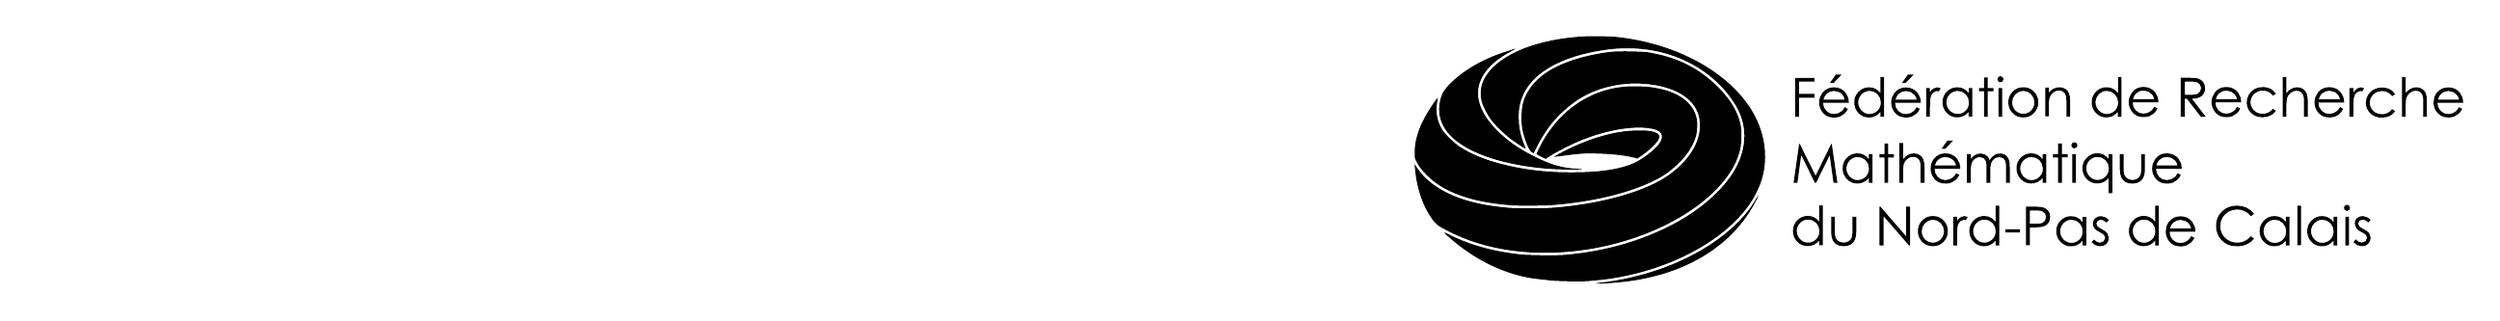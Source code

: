 % auteur du logo : Mathias Rousset
% version tikz : Kroum Tzanev (à partir du PDF)
% date : 14 décembre 2015
\usetikzlibrary{svg.path}

\begin{tikzpicture}[x=1pt,y=1pt,yscale=-1,line cap=round,line join=round]
  % logo size 400x100 (rapport 4:1)
  \path (0,0) rectangle +(400,100);
  % Logo
  \begin{scope}[black]
    \fill svg{M 40.7 8.41 C 40.44 8.48 38.88 9 37.23 9.52 C 29.49 12.05 22.76 15.82 17.81 20.43 C 15.33 22.76 14.05 24.45 13.49 26.23 C 10.98 34.22 14.61 40.98 24.07 45.95 C 32.85 50.58 46.81 53.46 60.99 53.55 C 66.43 53.59 67.74 53.51 64.79 53.32 C 58.42 52.93 54.47 51.75 47.53 48.2 C 42.22 45.5 38.11 42.59 34.55 39.02 C 28.34 32.84 26.03 26.59 27.91 21.01 C 29.39 16.59 33.34 12.61 39.6 9.27 C 41.49 8.27 41.73 8.07 40.7 8.41 Z};
    \fill svg{M 66.3 3.69 C 51.51 4.65 39.26 8.9 32.81 15.32 C 30.84 17.3 29.58 19.24 28.83 21.4 C 28.2 23.26 28.11 25.97 28.63 27.94 C 29.08 29.72 30.82 33.08 32.23 34.95 C 33.86 37.1 37.48 40.58 39.94 42.39 C 41.76 43.69 44.92 45.76 45.14 45.76 C 45.2 45.76 44.96 45.13 44.66 44.4 C 43.17 40.73 42.52 37.55 42.53 33.82 C 42.53 30.9 42.79 29.42 43.63 26.97 C 46.88 17.64 58.04 11.11 74.92 8.69 C 90.08 6.51 104.38 10.27 115.04 19.18 C 119.58 22.97 123.75 28.39 125.53 32.79 C 126.81 35.93 127.37 39.78 127.01 43.06 C 126.29 49.88 123.08 55.89 116.82 62.17 C 110.25 68.77 101.73 74.09 90.95 78.38 C 81.14 82.27 70.7 84.63 59.28 85.57 C 56.06 85.83 45.86 85.68 42.69 85.31 C 32.83 84.2 24.17 81.78 16.6 78 C 13.89 76.63 13.93 76.74 17.09 79.5 C 27.1 88.16 39.05 93.61 50.46 94.68 C 51.62 94.8 52.76 94.91 53.03 94.97 C 55.34 95.39 65.55 95.63 68.7 95.35 C 72.83 94.98 74.46 94.8 76.73 94.48 C 99.61 91.07 120.11 79.97 129.53 65.86 C 130.89 63.81 132.67 60.2 133.4 58 C 135.96 50.26 135.18 41.58 131.22 33.82 C 123.26 18.16 102.67 6.32 79.09 3.85 C 76.59 3.59 69.29 3.5 66.3 3.69 Z};
    \fill svg{M 77.94 9.36 C 73.31 9.77 67.41 11 62.9 12.5 C 53.9 15.5 48.17 19.77 45.33 25.56 C 44.08 28.15 43.7 29.77 43.6 33.25 C 43.48 36.7 43.85 39.13 44.99 42.39 C 45.99 45.27 46.78 46.75 47.54 47.1 L 48.17 47.39 L 49.44 44.83 C 50.83 42.05 53.03 38.61 54.97 36.17 C 57.75 32.75 62.03 29 65.63 26.81 C 72.67 22.58 81.69 20.63 90.47 21.49 C 103.17 22.72 110.48 28.37 110.48 36.98 C 110.48 43.34 106.5 49.9 99.44 55.14 C 90.7 61.66 73.59 66.54 54.54 67.92 C 51.67 68.14 41.73 68.14 39.18 67.92 C 27.14 66.94 18.37 64.39 11.78 60.02 C 8.54 57.86 6.53 55.93 4.49 52.97 L 3.51 51.54 L 3.64 52.97 C 4.26 60.11 6.31 66.44 9.53 71.26 C 11.49 74.18 11.99 74.56 16.99 77.06 C 30.08 83.57 46.12 86.01 63.42 84.15 C 84.48 81.88 104.73 73.07 116.47 61.1 C 121.21 56.24 124.08 51.58 125.41 46.53 C 126.04 44.07 126.22 39.63 125.76 37.17 C 124.84 32.24 122.11 27.57 117.25 22.67 C 111.35 16.69 104.22 12.66 95.88 10.61 C 94.36 10.25 92.24 9.79 91.14 9.64 C 88.82 9.28 80.63 9.1 77.94 9.36 Z};
    \fill svg{M 82.42 22.48 C 70.17 23.49 59.28 30.4 52.38 41.59 C 51.22 43.42 49.23 47.35 49.23 47.75 C 49.23 47.86 50 48.32 50.95 48.76 L 52.68 49.55 L 53.28 49.1 C 55.07 47.77 61.18 44.59 65.09 42.94 C 73.53 39.42 82.36 37.53 89.15 37.87 C 95.2 38.17 97.24 39.73 95.79 42.91 C 94.58 45.5 88.52 50.2 84.54 51.64 C 79.14 53.61 72.96 54.48 63.75 54.59 C 53.94 54.7 45.54 53.8 37.2 51.74 C 30.08 50 24.7 47.81 20.25 44.89 C 18.28 43.59 14.71 40.07 13.8 38.52 C 11.92 35.3 11.3 31.77 11.98 28.2 C 12.13 27.4 12.22 26.71 12.18 26.67 C 12.17 26.64 11.65 27.28 11.08 28.07 C 6 35.16 3.54 41.4 3.54 47.14 C 3.54 49.21 3.56 49.36 4.13 50.43 C 5.23 52.49 6.23 53.8 8.27 55.82 C 14.65 62.2 25.29 65.94 40.13 66.97 C 43.04 67.19 52.87 67.09 55.97 66.82 C 69.77 65.61 81.76 62.86 91.14 58.73 C 95.79 56.68 98.86 54.65 102.2 51.45 C 104.71 49.02 106.38 46.86 107.62 44.35 C 109.04 41.5 109.42 39.91 109.42 37.04 C 109.42 34.95 109.37 34.5 108.91 33.18 C 106.9 27.41 100.96 23.77 91.67 22.63 C 89.42 22.36 84.82 22.29 82.42 22.48 Z};
    \fill svg{M 85.01 38.97 C 77.65 39.42 69.03 41.93 60.72 46.08 C 57.61 47.62 55.83 48.62 55.92 48.73 C 55.98 48.77 57.29 48.64 58.83 48.43 C 65.02 47.58 67.34 47.41 71.51 47.54 C 77.41 47.7 82.23 48.2 85.41 49.02 L 86.99 49.42 L 88.91 48.11 C 91.48 46.38 94.55 43.35 95.02 42.08 C 95.35 41.26 95.35 41.11 95.09 40.68 C 94.29 39.21 90.8 38.63 85.01 38.97 Z};
    \fill svg{M 131.31 64.89 C 124.37 76.69 108.9 87.13 90.38 92.49 C 84.67 94.14 78.96 95.3 74.16 95.83 C 68.66 96.43 72.49 96.49 79.24 95.91 C 101.95 93.97 119.88 84.29 129.49 68.74 C 130.54 67.05 132.55 63.21 132.43 63.11 C 132.4 63.09 131.9 63.89 131.31 64.89 Z};
  \end{scope}

  % Texte
  \begin{scope}[black]
    % Fédératoin de Recherche Mathématique
    \fill svg{M 188.42 17.95 L 186.27 20.99 H 187.62 L 190.54 17.95 H 188.42 M 161.42 17.95 L 159.26 20.99 H 160.64 L 163.54 17.95 H 161.42 M 222.28 18.9 C 222.06 19.13 221.96 19.39 221.96 19.71 C 221.96 20.01 222.06 20.28 222.28 20.51 C 222.51 20.73 222.78 20.85 223.08 20.85 C 223.4 20.85 223.66 20.73 223.89 20.51 C 224.1 20.28 224.22 20.01 224.22 19.71 C 224.22 19.39 224.1 19.13 223.88 18.9 C 223.65 18.67 223.38 18.56 223.07 18.56 S 222.49 18.67 222.27 18.9 M 373.59 18.84 V 33.73 H 374.97 V 29.78 C 374.97 28.37 375.03 27.4 375.16 26.86 C 375.36 26.06 375.79 25.37 376.46 24.82 C 377.12 24.26 377.88 24 378.71 24 C 379.44 24 380.03 24.17 380.48 24.54 C 380.94 24.91 381.24 25.44 381.42 26.14 C 381.51 26.56 381.56 27.38 381.56 28.62 V 33.75 H 382.93 V 28.22 C 382.93 26.75 382.78 25.68 382.49 24.98 C 382.19 24.3 381.73 23.75 381.11 23.34 C 380.48 22.93 379.77 22.73 378.96 22.73 C 378.18 22.73 377.46 22.92 376.78 23.29 C 376.11 23.65 375.49 24.2 374.93 24.94 V 18.84 H 373.54 M 328.88 18.84 V 33.73 H 330.26 V 29.78 C 330.26 28.37 330.32 27.4 330.46 26.86 C 330.66 26.06 331.11 25.37 331.76 24.82 C 332.42 24.26 333.17 24 334 24 C 334.74 24 335.32 24.17 335.77 24.54 S 336.53 25.44 336.71 26.14 C 336.81 26.56 336.86 27.38 336.86 28.62 V 33.75 H 338.25 V 28.22 C 338.25 26.75 338.1 25.68 337.81 24.98 C 337.5 24.3 337.05 23.75 336.43 23.34 C 335.8 22.93 335.09 22.73 334.28 22.73 C 333.5 22.73 332.78 22.92 332.11 23.29 C 331.44 23.65 330.82 24.2 330.26 24.94 V 18.84 H 328.88 M 267.13 18.84 V 24.96 C 266.59 24.21 265.96 23.64 265.25 23.27 C 264.53 22.9 263.73 22.71 262.85 22.71 C 261.32 22.71 260 23.26 258.92 24.36 C 257.83 25.46 257.29 26.78 257.29 28.33 C 257.29 29.91 257.83 31.25 258.9 32.35 C 259.98 33.46 261.28 34.01 262.8 34.01 C 263.66 34.01 264.44 33.83 265.16 33.48 C 265.88 33.12 266.53 32.59 267.11 31.9 V 33.74 H 268.47 V 18.84 H 267.11 M 260.84 32.15 C 260.18 31.77 259.66 31.23 259.27 30.54 C 258.88 29.86 258.69 29.13 258.69 28.38 C 258.69 27.62 258.88 26.9 259.27 26.22 C 259.65 25.54 260.17 25.01 260.83 24.63 C 261.47 24.25 262.18 24.06 262.95 24.06 C 264.15 24.06 265.15 24.48 265.97 25.31 C 266.79 26.14 267.2 27.18 267.2 28.43 C 267.2 29.25 267.02 29.99 266.65 30.64 C 266.29 31.29 265.77 31.82 265.09 32.2 C 264.4 32.58 263.69 32.77 262.92 32.77 C 262.18 32.77 261.47 32.58 260.83 32.2 M 178.14 18.85 V 24.98 C 177.6 24.24 176.97 23.67 176.26 23.3 C 175.54 22.93 174.74 22.74 173.86 22.74 C 172.33 22.74 171.01 23.29 169.93 24.39 C 168.84 25.49 168.3 26.81 168.3 28.36 C 168.3 29.94 168.83 31.29 169.91 32.39 C 170.99 33.5 172.29 34.04 173.81 34.04 C 174.65 34.04 175.45 33.87 176.17 33.51 C 176.89 33.16 177.54 32.63 178.12 31.93 V 33.78 H 179.48 V 18.84 H 178.12 M 171.9 32.15 C 171.24 31.77 170.72 31.23 170.33 30.54 C 169.94 29.86 169.75 29.13 169.75 28.38 C 169.75 27.62 169.94 26.9 170.33 26.22 C 170.71 25.54 171.24 25.01 171.89 24.63 C 172.54 24.25 173.25 24.06 174.02 24.06 C 175.21 24.06 176.22 24.48 177.04 25.31 C 177.85 26.14 178.27 27.18 178.27 28.43 C 178.27 29.25 178.08 29.99 177.71 30.64 C 177.35 31.29 176.83 31.82 176.15 32.2 C 175.48 32.58 174.76 32.77 174 32.77 C 173.25 32.77 172.54 32.58 171.89 32.2 M 216.9 19.04 V 23.01 H 215.02 V 24.21 H 216.9 V 33.75 H 218.28 V 24.2 H 220.46 V 23 H 218.28 V 19 H 216.9 M 290.7 19.22 V 33.74 H 292.15 V 26.99 H 292.97 L 298.19 33.73 H 299.99 L 294.77 26.99 C 295.98 26.98 296.94 26.83 297.62 26.51 C 298.3 26.21 298.85 25.75 299.21 25.15 C 299.58 24.54 299.77 23.84 299.77 23.05 C 299.77 22.1 299.49 21.29 298.96 20.65 C 298.42 20 297.71 19.57 296.85 19.37 C 296.28 19.23 295.18 19.17 293.58 19.17 H 290.72 M 292.17 25.52 V 20.59 H 294.74 C 295.74 20.59 296.45 20.67 296.88 20.85 C 297.31 21.01 297.65 21.3 297.91 21.69 C 298.18 22.09 298.3 22.53 298.3 23.02 S 298.18 23.97 297.91 24.37 C 297.65 24.78 297.29 25.07 296.83 25.26 C 296.36 25.45 295.64 25.54 294.68 25.54 L 292.17 25.52 M 146.11 19.19 V 33.73 H 147.57 V 26.6 H 153.39 V 25.17 H 147.57 V 20.62 H 153.39 V 19.2 H 146.11 M 386.66 24.74 C 385.83 25.82 385.41 27.03 385.41 28.39 C 385.41 29.85 385.9 31.15 386.89 32.29 C 387.89 33.44 389.25 34.02 391 34.02 C 391.79 34.02 392.5 33.91 393.13 33.67 C 393.75 33.42 394.32 33.07 394.82 32.62 C 395.32 32.16 395.76 31.55 396.14 30.81 L 394.98 30.2 C 394.56 30.91 394.16 31.42 393.8 31.73 C 393.44 32.05 393 32.3 392.48 32.5 C 391.97 32.69 391.43 32.78 390.88 32.78 C 389.75 32.78 388.8 32.39 388.03 31.59 C 387.26 30.8 386.85 29.77 386.83 28.52 H 396.5 C 396.48 27.05 396.09 25.83 395.31 24.85 C 394.22 23.46 392.76 22.77 390.92 22.77 C 389.15 22.77 387.72 23.45 386.66 24.8 M 388.23 25.11 C 388.99 24.44 389.9 24.1 390.96 24.1 C 391.61 24.1 392.21 24.24 392.79 24.5 C 393.37 24.78 393.84 25.13 394.2 25.58 C 394.55 26.02 394.82 26.61 395.01 27.34 H 387 C 387.29 26.36 387.71 25.63 388.26 25.13 M 362.99 23.54 C 362.08 24.05 361.36 24.74 360.84 25.64 C 360.32 26.52 360.05 27.5 360.05 28.53 C 360.05 30.08 360.62 31.4 361.74 32.48 C 362.85 33.55 364.26 34.09 365.97 34.09 C 367.07 34.09 368.06 33.88 368.93 33.46 C 369.79 33.03 370.47 32.44 370.99 31.67 L 369.89 30.95 C 368.89 32.21 367.6 32.83 366.02 32.83 C 365.16 32.83 364.39 32.64 363.69 32.26 C 363 31.88 362.46 31.35 362.05 30.66 C 361.66 29.97 361.46 29.23 361.46 28.44 C 361.46 27.24 361.89 26.22 362.76 25.39 C 363.62 24.54 364.71 24.12 366.02 24.12 C 367.66 24.12 368.95 24.75 369.9 26 L 371 25.32 C 370.68 24.79 370.29 24.35 369.83 24 C 369.37 23.65 368.81 23.36 368.14 23.15 C 367.49 22.93 366.8 22.82 366.08 22.82 C 364.96 22.82 363.93 23.07 363.02 23.58 M 356.72 23.29 C 356.25 23.59 355.81 24.06 355.38 24.68 V 23.01 H 353.92 V 33.75 H 355.34 V 30.11 C 355.34 28.25 355.43 27.02 355.59 26.4 C 355.82 25.6 356.15 25.02 356.58 24.64 C 357.01 24.26 357.45 24.07 357.92 24.07 C 358.11 24.07 358.36 24.13 358.65 24.26 L 359.37 23.1 C 358.94 22.86 358.54 22.74 358.15 22.74 C 357.64 22.74 357.16 22.9 356.69 23.2 M 342.05 24.77 C 341.22 25.83 340.8 27.04 340.8 28.41 C 340.8 29.85 341.3 31.15 342.28 32.3 C 343.28 33.45 344.65 34.02 346.4 34.02 C 347.19 34.02 347.89 33.89 348.53 33.65 C 349.15 33.41 349.7 33.06 350.21 32.59 S 351.14 31.52 351.53 30.77 L 350.37 30.15 C 349.95 30.85 349.55 31.36 349.2 31.68 C 348.83 32 348.39 32.25 347.87 32.44 C 347.36 32.62 346.82 32.72 346.28 32.72 C 345.15 32.72 344.19 32.33 343.43 31.52 C 342.66 30.71 342.26 29.7 342.23 28.44 H 351.9 C 351.89 26.98 351.48 25.75 350.71 24.77 C 349.61 23.38 348.16 22.68 346.33 22.68 C 344.54 22.68 343.13 23.36 342.07 24.72 M 343.62 25.02 C 344.37 24.34 345.28 24 346.34 24 C 346.97 24 347.58 24.12 348.16 24.4 C 348.74 24.66 349.21 25.02 349.56 25.46 C 349.92 25.9 350.18 26.49 350.37 27.23 H 342.36 C 342.64 26.25 343.05 25.5 343.61 25.01 M 318.33 23.41 C 317.42 23.92 316.7 24.61 316.18 25.5 C 315.65 26.38 315.39 27.36 315.39 28.39 C 315.39 29.94 315.95 31.26 317.06 32.34 C 318.18 33.41 319.59 33.96 321.29 33.96 C 322.39 33.96 323.37 33.74 324.23 33.32 C 325.1 32.89 325.79 32.29 326.3 31.52 L 325.2 30.8 C 324.21 32.05 322.92 32.68 321.34 32.68 C 320.48 32.68 319.69 32.49 319.01 32.11 C 318.31 31.73 317.77 31.19 317.37 30.5 C 316.97 29.81 316.77 29.08 316.77 28.29 C 316.77 27.08 317.2 26.07 318.07 25.22 C 318.93 24.37 320.02 23.96 321.34 23.96 C 322.98 23.96 324.27 24.58 325.22 25.84 L 326.32 25.16 C 325.99 24.61 325.61 24.17 325.14 23.82 C 324.69 23.46 324.12 23.19 323.46 22.97 C 322.79 22.76 322.11 22.64 321.4 22.64 C 320.26 22.64 319.24 22.9 318.33 23.39 M 303.47 24.66 C 302.64 25.73 302.22 26.95 302.22 28.31 C 302.22 29.75 302.72 31.06 303.7 32.2 C 304.69 33.35 306.05 33.92 307.81 33.92 C 308.61 33.92 309.31 33.79 309.95 33.55 C 310.57 33.31 311.12 32.96 311.63 32.5 C 312.12 32.05 312.58 31.44 312.96 30.68 L 311.79 30.06 C 311.36 30.76 310.97 31.28 310.62 31.59 C 310.25 31.91 309.81 32.16 309.29 32.35 C 308.77 32.54 308.24 32.63 307.68 32.63 C 306.55 32.63 305.6 32.24 304.83 31.44 C 304.06 30.64 303.65 29.62 303.63 28.37 H 313.3 C 313.28 26.9 312.89 25.68 312.11 24.7 C 311.01 23.31 309.54 22.62 307.72 22.62 C 305.94 22.62 304.51 23.3 303.45 24.65 M 305 24.96 C 305.76 24.29 306.67 23.94 307.73 23.94 C 308.38 23.94 308.99 24.07 309.57 24.35 C 310.15 24.61 310.6 24.97 310.97 25.41 C 311.32 25.85 311.59 26.43 311.78 27.18 H 303.75 C 304.03 26.19 304.46 25.45 305 24.96 M 272.43 24.64 C 271.6 25.7 271.17 26.92 271.17 28.28 C 271.17 29.72 271.67 31.02 272.66 32.17 C 273.64 33.32 275.02 33.89 276.77 33.89 C 277.56 33.89 278.27 33.78 278.89 33.54 C 279.52 33.3 280.08 32.94 280.58 32.49 C 281.09 32.03 281.53 31.43 281.91 30.67 L 280.75 30.05 C 280.33 30.76 279.94 31.26 279.57 31.58 C 279.2 31.9 278.76 32.15 278.24 32.34 C 277.73 32.53 277.21 32.62 276.65 32.62 C 275.51 32.62 274.57 32.22 273.79 31.43 C 273.02 30.63 272.63 29.61 272.61 28.36 H 282.28 C 282.25 26.89 281.86 25.66 281.09 24.69 C 279.99 23.3 278.52 22.6 276.7 22.6 C 274.92 22.6 273.49 23.29 272.43 24.64 M 273.98 24.94 C 274.74 24.26 275.64 23.92 276.7 23.92 C 277.33 23.92 277.95 24.05 278.52 24.32 C 279.1 24.59 279.57 24.96 279.93 25.39 C 280.28 25.83 280.54 26.42 280.73 27.16 H 272.72 C 273 26.17 273.42 25.44 273.97 24.93 M 243.08 23.15 C 242.41 23.51 241.79 24.07 241.24 24.8 V 22.88 H 239.87 V 33.63 H 241.24 V 29.71 C 241.24 28.29 241.31 27.32 241.43 26.79 C 241.64 25.98 242.08 25.3 242.74 24.74 C 243.39 24.18 244.14 23.92 244.97 23.92 C 245.71 23.92 246.29 24.1 246.74 24.46 C 247.2 24.83 247.5 25.36 247.67 26.07 C 247.77 26.49 247.82 27.31 247.82 28.55 V 33.68 H 249.2 V 28.19 C 249.2 26.74 249.04 25.66 248.75 24.97 C 248.45 24.27 248 23.73 247.38 23.33 C 246.76 22.92 246.04 22.72 245.24 22.72 C 244.44 22.72 243.71 22.9 243.04 23.26 M 227.53 24.53 C 226.53 25.63 226.04 26.9 226.04 28.39 C 226.04 29.9 226.57 31.2 227.61 32.33 C 228.65 33.45 229.99 34.01 231.65 34.01 C 233.29 34.01 234.63 33.45 235.68 32.31 C 236.73 31.19 237.25 29.87 237.25 28.38 C 237.25 26.88 236.76 25.59 235.77 24.5 C 234.67 23.3 233.31 22.71 231.65 22.71 C 229.99 22.71 228.62 23.3 227.53 24.51 M 229.54 32.14 C 228.9 31.77 228.39 31.25 228.01 30.58 C 227.63 29.91 227.44 29.19 227.44 28.41 C 227.44 27.21 227.86 26.17 228.68 25.32 C 229.5 24.46 230.49 24.05 231.64 24.05 C 232.78 24.05 233.76 24.46 234.6 25.32 C 235.42 26.17 235.83 27.19 235.83 28.39 C 235.83 29.18 235.65 29.9 235.27 30.57 C 234.89 31.24 234.38 31.76 233.75 32.12 C 233.1 32.49 232.41 32.67 231.64 32.67 S 230.16 32.48 229.53 32.12 M 203.01 24.35 C 201.92 25.45 201.38 26.76 201.38 28.32 C 201.38 29.9 201.92 31.24 202.99 32.34 C 204.07 33.45 205.37 33.99 206.89 33.99 C 207.75 33.99 208.53 33.82 209.25 33.46 C 209.97 33.11 210.63 32.58 211.2 31.87 V 33.72 H 212.56 V 23.01 H 211.21 V 24.98 C 210.67 24.24 210.05 23.67 209.33 23.3 C 208.62 22.92 207.81 22.73 206.94 22.73 C 205.41 22.73 204.09 23.27 203.02 24.37 M 204.93 32.17 C 204.28 31.79 203.75 31.25 203.37 30.57 C 202.98 29.87 202.79 29.15 202.79 28.39 C 202.79 27.64 202.98 26.9 203.37 26.23 C 203.75 25.55 204.27 25.02 204.92 24.64 C 205.57 24.26 206.28 24.07 207.05 24.07 C 208.24 24.07 209.25 24.48 210.07 25.32 C 210.89 26.16 211.3 27.19 211.3 28.43 C 211.3 29.24 211.12 29.99 210.76 30.63 C 210.39 31.28 209.86 31.79 209.19 32.17 C 208.51 32.55 207.8 32.74 207.04 32.74 C 206.28 32.74 205.59 32.55 204.93 32.16 M 198 23.17 C 197.53 23.49 197.09 23.94 196.66 24.56 V 22.98 H 195.25 V 33.73 H 196.66 V 30.1 C 196.66 28.24 196.75 27 196.91 26.4 C 197.13 25.6 197.46 25.02 197.89 24.64 C 198.32 24.27 198.76 24.07 199.21 24.07 C 199.42 24.07 199.66 24.15 199.95 24.26 L 200.67 23.1 C 200.24 22.86 199.82 22.74 199.44 22.74 C 198.94 22.74 198.46 22.9 197.99 23.21 M 183.4 24.78 C 182.57 25.85 182.15 27.07 182.15 28.43 C 182.15 29.87 182.64 31.19 183.63 32.33 C 184.61 33.48 185.99 34.04 187.74 34.04 C 188.52 34.04 189.23 33.93 189.85 33.69 C 190.47 33.45 191.04 33.1 191.53 32.64 C 192.03 32.19 192.46 31.58 192.86 30.82 L 191.69 30.21 C 191.26 30.92 190.87 31.43 190.51 31.74 C 190.14 32.06 189.71 32.31 189.19 32.51 C 188.67 32.7 188.14 32.79 187.6 32.79 C 186.46 32.79 185.51 32.4 184.74 31.6 C 183.97 30.81 183.58 29.78 183.55 28.53 H 193.22 C 193.21 27.07 192.82 25.84 192.03 24.87 C 190.95 23.48 189.48 22.78 187.65 22.78 C 185.87 22.78 184.45 23.46 183.39 24.82 M 184.94 25.12 C 185.7 24.45 186.61 24.11 187.67 24.11 C 188.32 24.11 188.93 24.24 189.51 24.51 C 190.09 24.78 190.56 25.13 190.91 25.58 C 191.26 26.02 191.53 26.61 191.72 27.34 H 183.72 C 184.01 26.36 184.43 25.61 184.98 25.12 M 156.41 24.8 C 155.57 25.88 155.15 27.09 155.15 28.46 C 155.15 29.9 155.64 31.2 156.63 32.35 C 157.61 33.5 158.99 34.07 160.75 34.07 C 161.55 34.07 162.25 33.94 162.87 33.7 C 163.51 33.46 164.06 33.11 164.57 32.64 C 165.07 32.17 165.51 31.57 165.89 30.82 L 164.73 30.2 C 164.3 30.91 163.92 31.42 163.56 31.73 C 163.19 32.05 162.75 32.3 162.23 32.49 C 161.71 32.68 161.18 32.77 160.64 32.77 C 159.5 32.77 158.55 32.38 157.78 31.58 C 157.01 30.78 156.6 29.76 156.58 28.51 H 166.25 C 166.24 27.04 165.84 25.82 165.06 24.83 C 163.97 23.44 162.51 22.74 160.67 22.74 C 158.9 22.74 157.48 23.43 156.41 24.78 M 157.98 25.08 C 158.74 24.41 159.65 24.07 160.7 24.07 C 161.34 24.07 161.95 24.2 162.53 24.48 C 163.11 24.74 163.58 25.09 163.92 25.54 C 164.28 25.98 164.54 26.57 164.73 27.31 H 156.73 C 157.01 26.32 157.42 25.59 157.98 25.08 M 222.39 33.77 H 223.76 V 23.01 H 222.37 Z M 222.39 33.77};
    \fill svg{M 203.21 42.7 L 201.05 45.75 H 202.41 L 205.33 42.7 H 203.21 M 249.97 43.65 C 249.75 43.88 249.64 44.14 249.64 44.46 C 249.64 44.78 249.75 45.04 249.98 45.27 C 250.21 45.48 250.47 45.6 250.79 45.6 S 251.37 45.48 251.6 45.27 C 251.83 45.04 251.93 44.78 251.93 44.47 C 251.93 44.16 251.83 43.89 251.6 43.66 C 251.38 43.44 251.1 43.34 250.8 43.34 S 250.22 43.45 250 43.68 M 185.2 43.63 V 58.52 H 186.59 V 54.57 C 186.59 53.16 186.66 52.17 186.79 51.65 C 187 50.83 187.43 50.16 188.1 49.6 C 188.77 49.05 189.52 48.78 190.35 48.78 C 191.09 48.78 191.68 48.96 192.12 49.33 C 192.58 49.69 192.89 50.22 193.06 50.93 C 193.16 51.35 193.21 52.17 193.21 53.42 V 58.54 H 194.6 V 52.98 C 194.6 51.51 194.46 50.44 194.16 49.76 C 193.87 49.07 193.4 48.52 192.78 48.11 C 192.16 47.71 191.45 47.51 190.64 47.51 C 189.86 47.51 189.14 47.7 188.46 48.05 C 187.79 48.42 187.18 48.97 186.61 49.71 V 43.64 H 185.22 M 244.7 43.8 V 47.78 H 242.81 V 48.99 H 244.7 V 58.53 H 246.09 V 48.97 H 248.29 V 47.78 H 246.1 V 43.79 H 244.72 M 179.6 43.79 V 47.78 H 177.71 V 48.99 H 179.6 V 58.54 H 180.99 V 48.99 H 183.17 V 47.78 H 180.99 V 43.8 H 179.61 M 159.65 44.02 L 153.8 55.94 L 147.89 44.02 H 147.65 L 145.57 58.54 H 146.97 L 148.4 48.08 L 153.59 58.54 H 153.96 L 159.09 48.15 L 160.53 58.54 H 161.96 L 159.86 44.02 H 159.64 M 281.19 49.55 C 280.36 50.62 279.94 51.83 279.94 53.19 C 279.94 54.65 280.43 55.94 281.42 57.09 C 282.4 58.24 283.78 58.82 285.54 58.82 C 286.32 58.82 287.03 58.69 287.66 58.45 C 288.28 58.21 288.85 57.86 289.34 57.4 C 289.85 56.94 290.28 56.34 290.66 55.58 L 289.49 54.96 C 289.08 55.67 288.7 56.18 288.32 56.48 C 287.96 56.8 287.52 57.04 287 57.24 C 286.5 57.43 285.95 57.52 285.41 57.52 C 284.27 57.52 283.33 57.11 282.55 56.32 C 281.78 55.52 281.38 54.5 281.35 53.25 H 291.01 C 291 51.77 290.61 50.55 289.84 49.57 C 288.74 48.18 287.27 47.48 285.44 47.48 C 283.65 47.48 282.24 48.15 281.18 49.52 M 282.73 49.82 C 283.49 49.14 284.39 48.8 285.45 48.8 C 286.08 48.8 286.69 48.92 287.28 49.2 C 287.85 49.47 288.32 49.82 288.67 50.26 C 289.03 50.69 289.29 51.29 289.47 52.03 H 281.45 C 281.75 51.05 282.16 50.3 282.72 49.81 M 255.47 49.11 C 254.38 50.2 253.84 51.53 253.84 53.08 C 253.84 54.66 254.38 56 255.45 57.1 C 256.53 58.2 257.83 58.76 259.35 58.76 C 260.21 58.76 261 58.58 261.71 58.23 C 262.44 57.87 263.09 57.33 263.67 56.63 V 62.41 H 265.03 V 47.73 H 263.67 V 49.72 C 263.13 48.96 262.49 48.4 261.79 48.01 C 261.07 47.65 260.27 47.46 259.4 47.46 C 257.87 47.46 256.55 48.01 255.48 49.11 M 257.39 56.9 C 256.73 56.52 256.21 55.99 255.82 55.29 C 255.43 54.6 255.23 53.88 255.23 53.12 C 255.23 52.36 255.42 51.64 255.79 50.94 C 256.19 50.26 256.69 49.73 257.35 49.36 C 257.99 48.99 258.71 48.8 259.49 48.8 C 260.67 48.8 261.68 49.2 262.51 50.05 C 263.33 50.88 263.73 51.92 263.73 53.16 C 263.73 53.98 263.54 54.7 263.18 55.36 C 262.81 56.01 262.28 56.53 261.61 56.91 C 260.93 57.29 260.22 57.48 259.45 57.48 C 258.7 57.48 258.01 57.29 257.35 56.91 M 230.73 49.11 C 229.64 50.21 229.1 51.54 229.1 53.08 C 229.1 54.66 229.63 56 230.7 57.11 C 231.78 58.21 233.08 58.77 234.6 58.77 C 235.46 58.77 236.24 58.59 236.96 58.24 C 237.68 57.88 238.32 57.35 238.91 56.65 V 58.49 H 240.26 V 47.75 H 238.89 V 49.73 C 238.36 48.99 237.73 48.42 237.01 48.04 C 236.3 47.67 235.51 47.48 234.62 47.48 C 233.09 47.48 231.79 48.04 230.7 49.14 M 232.62 56.94 C 231.97 56.56 231.45 56.01 231.06 55.33 C 230.66 54.65 230.48 53.93 230.48 53.17 C 230.48 52.41 230.66 51.69 231.04 51 C 231.44 50.31 231.95 49.78 232.6 49.42 C 233.26 49.04 233.96 48.85 234.74 48.85 C 235.94 48.85 236.93 49.26 237.76 50.1 C 238.58 50.94 238.98 51.98 238.98 53.22 C 238.98 54.04 238.81 54.77 238.44 55.42 S 237.55 56.58 236.87 56.97 C 236.2 57.35 235.48 57.54 234.72 57.54 C 233.98 57.54 233.27 57.35 232.62 56.97 M 220.77 48.19 C 220.07 48.63 219.5 49.26 219.04 50.11 C 218.82 49.48 218.57 48.99 218.26 48.66 C 217.97 48.32 217.58 48.05 217.11 47.85 C 216.65 47.65 216.15 47.54 215.64 47.54 C 214.86 47.54 214.13 47.75 213.44 48.18 C 212.93 48.49 212.44 48.99 211.94 49.68 V 47.78 H 210.57 V 58.53 H 211.96 V 53.98 C 211.96 52.63 212.08 51.64 212.35 50.98 S 213.03 49.81 213.59 49.43 C 214.14 49.04 214.74 48.85 215.37 48.85 C 215.93 48.85 216.39 48.99 216.8 49.26 C 217.2 49.54 217.48 49.92 217.63 50.39 C 217.8 50.86 217.87 51.74 217.87 53.03 V 58.53 H 219.25 V 54.33 C 219.25 52.8 219.38 51.69 219.63 51.03 C 219.88 50.38 220.29 49.86 220.84 49.45 C 221.4 49.06 222.01 48.87 222.68 48.87 C 223.23 48.87 223.7 49 224.09 49.26 C 224.48 49.53 224.76 49.87 224.93 50.31 C 225.09 50.74 225.17 51.53 225.17 52.69 V 58.55 H 226.57 V 52.69 C 226.57 51.34 226.43 50.34 226.15 49.67 C 225.87 49 225.46 48.47 224.89 48.09 C 224.32 47.72 223.66 47.53 222.92 47.53 C 222.13 47.53 221.39 47.75 220.69 48.19 M 198.18 49.55 C 197.34 50.62 196.93 51.83 196.93 53.19 C 196.93 54.64 197.42 55.94 198.41 57.09 C 199.39 58.24 200.77 58.81 202.53 58.81 C 203.32 58.81 204.03 58.69 204.65 58.44 C 205.28 58.21 205.84 57.86 206.34 57.4 C 206.85 56.94 207.29 56.33 207.67 55.58 L 206.51 54.96 C 206.08 55.67 205.7 56.18 205.33 56.48 C 204.97 56.8 204.52 57.05 204.01 57.24 C 203.49 57.43 202.97 57.52 202.41 57.52 C 201.29 57.52 200.34 57.11 199.56 56.32 C 198.79 55.52 198.39 54.5 198.37 53.25 H 208.04 C 208.03 51.78 207.62 50.55 206.85 49.58 C 205.75 48.19 204.3 47.49 202.46 47.49 C 200.68 47.49 199.27 48.18 198.2 49.53 M 199.76 49.83 C 200.52 49.15 201.41 48.82 202.48 48.82 C 203.11 48.82 203.71 48.95 204.3 49.23 C 204.88 49.49 205.33 49.85 205.7 50.29 C 206.04 50.73 206.31 51.31 206.5 52.06 H 198.48 C 198.76 51.07 199.18 50.33 199.73 49.83 M 165.58 49.14 C 164.49 50.24 163.95 51.55 163.95 53.11 C 163.95 54.69 164.49 56.03 165.57 57.13 C 166.64 58.23 167.94 58.78 169.46 58.78 C 170.31 58.78 171.1 58.61 171.82 58.25 C 172.54 57.9 173.19 57.37 173.77 56.67 V 58.52 H 175.13 V 47.77 H 173.77 V 49.74 C 173.23 48.99 172.61 48.43 171.89 48.05 C 171.18 47.68 170.38 47.49 169.5 47.49 C 167.97 47.49 166.65 48.04 165.57 49.14 M 167.49 56.94 C 166.83 56.56 166.3 56.01 165.92 55.33 C 165.53 54.65 165.34 53.93 165.34 53.17 C 165.34 52.41 165.53 51.68 165.91 51 C 166.29 50.31 166.8 49.78 167.46 49.4 C 168.11 49.02 168.81 48.83 169.59 48.83 C 170.79 48.83 171.78 49.24 172.61 50.09 C 173.43 50.92 173.83 51.96 173.83 53.19 C 173.83 54 173.64 54.74 173.28 55.39 C 172.91 56.04 172.39 56.56 171.71 56.94 C 171.04 57.32 170.32 57.52 169.56 57.52 C 168.81 57.52 168.11 57.33 167.46 56.94 M 275.84 47.77 V 52.79 C 275.84 54.14 275.77 55.03 275.63 55.43 C 275.43 56.04 275.05 56.53 274.52 56.9 C 273.97 57.28 273.31 57.47 272.54 57.47 S 271.1 57.28 270.56 56.9 C 270 56.52 269.62 56 269.42 55.34 C 269.28 54.89 269.22 54.04 269.22 52.82 V 47.78 H 267.83 V 52.95 C 267.83 54.48 267.99 55.63 268.35 56.39 C 268.69 57.15 269.22 57.75 269.91 58.18 C 270.61 58.61 271.49 58.81 272.53 58.81 C 273.58 58.81 274.45 58.59 275.15 58.16 C 275.84 57.75 276.36 57.15 276.7 56.41 C 277.06 55.66 277.22 54.53 277.22 53.06 V 47.78 H 275.82 M 249.97 58.53 H 251.34 V 47.78 H 249.97 Z M 249.97 58.53};
    % du Nord-Pas de Calais
    \fill svg{M 352.15 67.11 C 351.93 67.34 351.81 67.61 351.81 67.92 C 351.81 68.24 351.93 68.5 352.15 68.72 C 352.37 68.95 352.63 69.06 352.95 69.06 C 353.27 69.06 353.53 68.95 353.76 68.72 C 353.97 68.5 354.09 68.24 354.09 67.92 C 354.09 67.61 353.97 67.34 353.76 67.11 C 353.53 66.9 353.27 66.78 352.95 66.78 C 352.63 66.78 352.37 66.9 352.15 67.12 M 334.41 81.95 H 335.78 V 67.06 H 334.41 Z M 306.14 69.24 C 304.65 70.69 303.9 72.48 303.9 74.61 C 303.9 76.63 304.52 78.36 305.75 79.79 C 307.22 81.48 309.23 82.33 311.77 82.33 C 313.11 82.33 314.32 82.08 315.39 81.59 C 316.48 81.08 317.38 80.36 318.11 79.45 L 316.96 78.58 C 315.6 80.17 313.89 80.97 311.86 80.97 C 310.01 80.97 308.48 80.37 307.27 79.18 C 306.05 78 305.45 76.53 305.45 74.75 C 305.45 73.58 305.71 72.52 306.26 71.59 C 306.8 70.65 307.56 69.91 308.54 69.35 C 309.53 68.79 310.6 68.52 311.75 68.52 C 312.82 68.52 313.79 68.73 314.67 69.15 C 315.56 69.58 316.32 70.2 316.95 71.02 L 318.09 70.15 C 317.39 69.19 316.49 68.43 315.39 67.9 C 314.3 67.37 313.08 67.09 311.72 67.09 C 309.47 67.09 307.6 67.82 306.1 69.26 M 281.08 67.09 V 73.2 C 280.53 72.46 279.91 71.89 279.19 71.51 C 278.47 71.14 277.68 70.95 276.79 70.95 C 275.26 70.95 273.95 71.51 272.86 72.61 C 271.77 73.71 271.23 75.04 271.23 76.58 C 271.23 78.16 271.77 79.5 272.85 80.61 C 273.92 81.71 275.22 82.27 276.74 82.27 C 277.6 82.27 278.38 82.09 279.1 81.74 C 279.82 81.38 280.48 80.85 281.05 80.14 V 81.99 H 282.42 V 67.07 H 281.05 M 274.79 80.37 C 274.14 79.99 273.62 79.46 273.23 78.77 C 272.85 78.08 272.64 77.35 272.64 76.61 C 272.64 75.85 272.83 75.13 273.23 74.44 C 273.6 73.76 274.12 73.23 274.78 72.85 C 275.43 72.47 276.15 72.28 276.9 72.28 C 278.11 72.28 279.12 72.71 279.93 73.55 C 280.75 74.38 281.15 75.42 281.15 76.67 C 281.15 77.49 280.96 78.22 280.61 78.87 C 280.24 79.53 279.71 80.04 279.04 80.42 C 278.36 80.8 277.65 81 276.88 81 C 276.12 81 275.43 80.81 274.77 80.44 M 221.25 67.1 V 73.22 C 220.7 72.47 220.08 71.9 219.36 71.54 C 218.66 71.17 217.85 70.98 216.97 70.98 C 215.45 70.98 214.14 71.54 213.06 72.64 C 211.97 73.75 211.43 75.06 211.43 76.62 C 211.43 78.2 211.97 79.54 213.04 80.64 C 214.12 81.74 215.42 82.29 216.94 82.29 C 217.8 82.29 218.58 82.12 219.31 81.76 C 220.02 81.41 220.68 80.88 221.26 80.17 V 82.02 H 222.61 V 67.1 H 221.25 M 214.98 80.41 C 214.32 80.03 213.8 79.5 213.41 78.8 C 213.02 78.12 212.83 77.39 212.83 76.64 C 212.83 75.88 213.02 75.16 213.4 74.48 C 213.78 73.79 214.3 73.27 214.95 72.88 C 215.6 72.5 216.3 72.31 217.08 72.31 C 218.28 72.31 219.28 72.72 220.1 73.56 C 220.91 74.39 221.32 75.43 221.32 76.67 C 221.32 77.48 221.13 78.21 220.77 78.86 C 220.4 79.5 219.88 80.02 219.2 80.41 C 218.52 80.79 217.8 80.98 217.05 80.98 C 216.29 80.98 215.6 80.78 214.94 80.4 M 155.16 67.07 V 73.19 C 154.62 72.43 154 71.88 153.28 71.5 C 152.56 71.13 151.76 70.94 150.88 70.94 C 149.35 70.94 148.03 71.5 146.95 72.6 C 145.86 73.7 145.32 75.03 145.32 76.57 C 145.32 78.15 145.86 79.49 146.93 80.59 C 148.02 81.69 149.31 82.24 150.84 82.24 C 151.69 82.24 152.48 82.07 153.2 81.71 C 153.92 81.36 154.58 80.83 155.15 80.12 V 81.96 H 156.51 V 67.05 H 155.15 M 148.87 80.37 C 148.21 79.98 147.69 79.45 147.3 78.75 C 146.91 78.07 146.72 77.34 146.72 76.59 C 146.72 75.83 146.92 75.11 147.3 74.43 C 147.69 73.75 148.21 73.22 148.85 72.84 C 149.5 72.46 150.22 72.27 150.99 72.27 C 152.18 72.27 153.19 72.69 154.01 73.52 C 154.83 74.36 155.24 75.39 155.24 76.64 C 155.24 77.46 155.06 78.2 154.69 78.84 C 154.33 79.5 153.81 80.02 153.13 80.4 C 152.46 80.78 151.74 80.97 150.98 80.97 C 150.23 80.97 149.52 80.78 148.87 80.4 M 232.64 67.44 V 81.96 H 234.09 V 75.21 H 235.13 C 236.92 75.21 238.16 75.14 238.82 74.99 C 239.72 74.77 240.42 74.36 240.94 73.72 C 241.45 73.1 241.71 72.29 241.71 71.33 S 241.45 69.58 240.92 68.95 C 240.39 68.31 239.7 67.9 238.88 67.69 C 238.3 67.55 237.17 67.48 235.52 67.48 H 232.62 M 234.08 73.84 V 68.91 H 236.64 C 237.63 68.91 238.32 69 238.75 69.16 C 239.2 69.34 239.54 69.63 239.8 70.03 C 240.07 70.44 240.21 70.88 240.21 71.37 C 240.21 71.88 240.07 72.33 239.82 72.74 C 239.55 73.14 239.18 73.43 238.73 73.61 C 238.26 73.8 237.54 73.89 236.54 73.89 L 234.08 73.86 M 187.76 67.52 V 78.63 L 178.09 67.49 H 177.76 V 82.02 H 179.28 V 71.01 L 188.86 82 H 189.18 V 67.47 H 187.75 M 356.7 71.78 C 356.15 72.31 355.87 72.99 355.87 73.81 C 355.87 74.43 356.05 74.99 356.4 75.48 C 356.75 75.96 357.41 76.45 358.37 76.96 C 359.28 77.41 359.86 77.81 360.12 78.11 C 360.37 78.41 360.5 78.77 360.5 79.16 C 360.5 79.64 360.31 80.07 359.92 80.42 C 359.54 80.78 359.06 80.95 358.51 80.95 C 357.72 80.95 356.97 80.56 356.26 79.77 L 355.39 80.75 C 355.76 81.23 356.22 81.6 356.79 81.88 C 357.35 82.15 357.94 82.28 358.56 82.28 C 359.49 82.28 360.27 81.98 360.89 81.37 S 361.82 80.02 361.82 79.13 C 361.82 78.5 361.65 77.95 361.28 77.44 C 360.91 76.95 360.22 76.43 359.18 75.9 C 358.34 75.47 357.78 75.09 357.53 74.76 C 357.26 74.44 357.12 74.12 357.12 73.77 C 357.12 73.38 357.27 73.04 357.6 72.74 C 357.92 72.45 358.3 72.29 358.75 72.29 C 359.46 72.29 360.18 72.66 360.93 73.37 L 361.81 72.46 C 360.81 71.49 359.81 71.01 358.82 71.01 C 357.97 71.01 357.26 71.27 356.7 71.81 M 339.69 72.65 C 338.6 73.76 338.06 75.08 338.06 76.63 C 338.06 78.21 338.6 79.55 339.68 80.65 C 340.75 81.75 342.05 82.31 343.57 82.31 C 344.43 82.31 345.21 82.13 345.93 81.78 C 346.66 81.42 347.31 80.89 347.89 80.18 V 82.03 H 349.26 V 71.28 H 347.89 V 73.26 C 347.35 72.51 346.72 71.94 346.01 71.56 C 345.29 71.2 344.49 71.01 343.61 71.01 C 342.08 71.01 340.78 71.56 339.69 72.66 M 341.61 80.46 C 340.95 80.07 340.44 79.54 340.04 78.84 C 339.65 78.16 339.46 77.43 339.46 76.68 C 339.46 75.92 339.65 75.19 340.04 74.52 C 340.44 73.84 340.95 73.31 341.6 72.93 C 342.24 72.55 342.95 72.36 343.72 72.36 C 344.92 72.36 345.92 72.78 346.74 73.61 C 347.57 74.44 347.97 75.48 347.97 76.73 C 347.97 77.55 347.79 78.29 347.43 78.93 C 347.06 79.59 346.54 80.11 345.86 80.49 C 345.19 80.87 344.47 81.05 343.72 81.05 S 342.27 80.87 341.61 80.47 M 321.85 72.65 C 320.77 73.76 320.22 75.08 320.22 76.63 C 320.22 78.21 320.77 79.55 321.84 80.65 C 322.92 81.75 324.22 82.31 325.73 82.31 C 326.59 82.31 327.38 82.13 328.1 81.78 C 328.82 81.42 329.48 80.89 330.06 80.18 V 82.03 H 331.42 V 71.28 H 330.06 V 73.26 C 329.51 72.51 328.9 71.94 328.17 71.57 C 327.45 71.2 326.66 71.01 325.79 71.01 C 324.27 71.01 322.95 71.55 321.87 72.65 M 323.79 80.45 C 323.14 80.07 322.61 79.54 322.23 78.84 C 321.85 78.16 321.65 77.43 321.65 76.68 C 321.65 75.92 321.85 75.2 322.23 74.52 C 322.63 73.84 323.13 73.31 323.79 72.93 C 324.45 72.55 325.15 72.36 325.92 72.36 C 327.13 72.36 328.14 72.79 328.95 73.62 C 329.77 74.46 330.18 75.49 330.18 76.74 C 330.18 77.57 330.01 78.3 329.64 78.94 C 329.27 79.6 328.76 80.12 328.07 80.5 C 327.39 80.88 326.67 81.08 325.91 81.08 C 325.17 81.08 324.46 80.89 323.8 80.51 M 286.28 73.1 C 285.45 74.18 285.03 75.39 285.03 76.74 C 285.03 78.2 285.53 79.49 286.51 80.64 C 287.5 81.79 288.87 82.37 290.62 82.37 C 291.42 82.37 292.12 82.24 292.74 82 C 293.37 81.76 293.93 81.41 294.44 80.95 C 294.94 80.5 295.37 79.89 295.76 79.15 L 294.6 78.54 C 294.18 79.25 293.79 79.75 293.43 80.07 C 293.06 80.38 292.62 80.64 292.1 80.83 C 291.58 81.02 291.05 81.12 290.51 81.12 C 289.37 81.12 288.42 80.71 287.65 79.92 C 286.88 79.12 286.49 78.1 286.46 76.85 H 296.13 C 296.12 75.38 295.71 74.15 294.94 73.18 C 293.84 71.79 292.39 71.09 290.56 71.09 C 288.77 71.09 287.36 71.78 286.3 73.13 M 287.85 73.43 C 288.61 72.76 289.52 72.42 290.57 72.42 C 291.2 72.42 291.81 72.56 292.39 72.83 C 292.97 73.1 293.44 73.46 293.79 73.9 C 294.15 74.34 294.41 74.94 294.6 75.67 H 286.59 C 286.86 74.68 287.28 73.94 287.84 73.45 M 258.6 71.8 C 258.03 72.35 257.75 73.03 257.75 73.84 C 257.75 74.47 257.93 75.03 258.28 75.51 C 258.63 76 259.3 76.49 260.26 76.98 C 261.15 77.45 261.74 77.83 261.99 78.13 C 262.24 78.45 262.37 78.8 262.37 79.2 C 262.37 79.68 262.18 80.09 261.79 80.46 C 261.39 80.81 260.93 80.99 260.37 80.99 C 259.59 80.99 258.83 80.59 258.12 79.8 L 257.26 80.79 C 257.63 81.27 258.11 81.64 258.66 81.9 C 259.23 82.18 259.81 82.31 260.43 82.31 C 261.37 82.31 262.14 82 262.76 81.4 S 263.69 80.03 263.69 79.15 C 263.69 78.53 263.52 77.96 263.15 77.46 C 262.78 76.97 262.09 76.47 261.05 75.92 C 260.21 75.49 259.66 75.11 259.4 74.8 C 259.14 74.48 259.01 74.15 259.01 73.8 C 259.01 73.41 259.17 73.07 259.49 72.76 C 259.81 72.47 260.19 72.32 260.64 72.32 C 261.34 72.32 262.06 72.69 262.81 73.39 L 263.71 72.48 C 262.71 71.51 261.71 71.03 260.72 71.03 C 259.88 71.03 259.18 71.3 258.61 71.84 M 245.64 72.67 C 244.56 73.79 244.01 75.1 244.01 76.66 C 244.01 78.24 244.56 79.58 245.63 80.68 C 246.72 81.78 248.01 82.33 249.54 82.33 C 250.38 82.33 251.18 82.15 251.9 81.8 C 252.62 81.45 253.27 80.92 253.85 80.21 V 82.05 H 255.21 V 71.31 H 253.85 V 73.28 C 253.3 72.54 252.67 71.97 251.96 71.6 C 251.24 71.23 250.46 71.04 249.58 71.04 C 248.05 71.04 246.74 71.59 245.66 72.69 M 247.57 80.49 C 246.92 80.11 246.39 79.58 246.01 78.88 C 245.62 78.2 245.43 77.46 245.43 76.71 C 245.43 75.95 245.62 75.21 246.01 74.53 C 246.4 73.85 246.92 73.32 247.57 72.94 C 248.21 72.56 248.93 72.37 249.69 72.37 C 250.89 72.37 251.89 72.79 252.71 73.62 C 253.53 74.46 253.94 75.49 253.94 76.74 C 253.94 77.55 253.76 78.3 253.39 78.94 S 252.51 80.11 251.84 80.49 C 251.17 80.87 250.45 81.05 249.69 81.05 C 248.94 81.05 248.24 80.87 247.58 80.47 M 208.11 71.47 C 207.65 71.78 207.2 72.24 206.79 72.86 V 71.3 H 205.38 V 82.04 H 206.8 V 78.38 C 206.8 76.52 206.89 75.28 207.05 74.66 C 207.28 73.86 207.61 73.28 208.04 72.9 C 208.47 72.52 208.91 72.33 209.37 72.33 C 209.57 72.33 209.81 72.4 210.1 72.52 L 210.82 71.36 C 210.39 71.12 209.97 70.99 209.59 70.99 C 209.09 70.99 208.59 71.14 208.14 71.45 M 193.63 72.79 C 192.64 73.89 192.15 75.18 192.15 76.67 C 192.15 78.17 192.68 79.49 193.72 80.6 C 194.77 81.71 196.12 82.28 197.76 82.28 C 199.4 82.28 200.74 81.71 201.79 80.6 C 202.84 79.49 203.36 78.17 203.36 76.67 C 203.36 75.18 202.87 73.87 201.88 72.79 C 200.79 71.59 199.42 70.99 197.76 70.99 C 196.11 70.99 194.73 71.6 193.64 72.8 M 195.65 80.44 C 195.01 80.08 194.5 79.56 194.12 78.88 C 193.74 78.21 193.55 77.49 193.55 76.72 C 193.55 75.51 193.97 74.48 194.79 73.63 C 195.61 72.78 196.6 72.36 197.75 72.36 C 198.89 72.36 199.87 72.78 200.71 73.62 C 201.54 74.47 201.95 75.49 201.95 76.69 C 201.95 77.48 201.76 78.2 201.38 78.87 C 201.01 79.54 200.49 80.06 199.86 80.42 C 199.23 80.79 198.52 80.98 197.75 80.98 C 196.98 80.98 196.28 80.79 195.64 80.42 M 352.32 82 H 353.71 V 71.26 H 352.34 Z M 167.61 71.26 V 76.28 C 167.61 77.62 167.55 78.5 167.41 78.92 C 167.21 79.53 166.83 80.02 166.3 80.38 C 165.76 80.75 165.11 80.94 164.34 80.94 C 163.57 80.94 162.9 80.75 162.34 80.37 C 161.79 79.99 161.41 79.47 161.22 78.82 C 161.08 78.35 161.01 77.52 161.01 76.29 V 71.27 H 159.64 V 76.44 C 159.64 77.96 159.81 79.11 160.16 79.87 C 160.5 80.63 161.03 81.22 161.72 81.65 C 162.42 82.07 163.3 82.28 164.34 82.28 C 165.39 82.28 166.26 82.07 166.96 81.65 C 167.65 81.23 168.17 80.64 168.51 79.89 C 168.86 79.15 169.04 78.02 169.04 76.54 V 71.26 H 167.63 M 224.99 77.15 H 230.42 V 75.95 H 224.99 Z M 224.99 77.15};
  \end{scope}
\end{tikzpicture}
